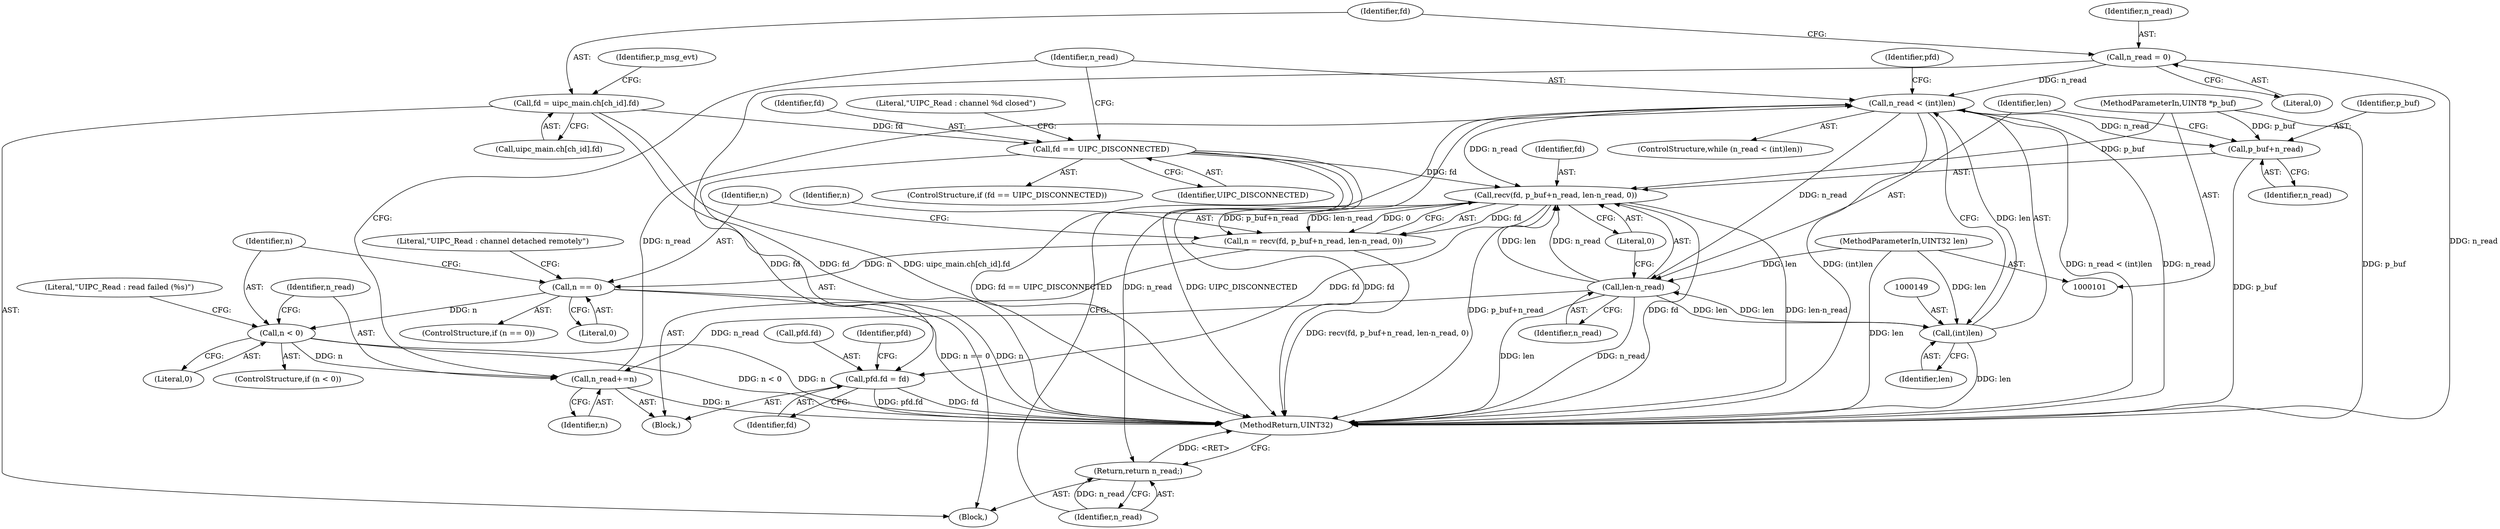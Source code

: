 digraph "0_Android_472271b153c5dc53c28beac55480a8d8434b2d5c_70@API" {
"1000146" [label="(Call,n_read < (int)len)"];
"1000109" [label="(Call,n_read = 0)"];
"1000241" [label="(Call,n_read+=n)"];
"1000231" [label="(Call,n < 0)"];
"1000218" [label="(Call,n == 0)"];
"1000206" [label="(Call,n = recv(fd, p_buf+n_read, len-n_read, 0))"];
"1000208" [label="(Call,recv(fd, p_buf+n_read, len-n_read, 0))"];
"1000136" [label="(Call,fd == UIPC_DISCONNECTED)"];
"1000113" [label="(Call,fd = uipc_main.ch[ch_id].fd)"];
"1000104" [label="(MethodParameterIn,UINT8 *p_buf)"];
"1000146" [label="(Call,n_read < (int)len)"];
"1000148" [label="(Call,(int)len)"];
"1000213" [label="(Call,len-n_read)"];
"1000105" [label="(MethodParameterIn,UINT32 len)"];
"1000152" [label="(Call,pfd.fd = fd)"];
"1000210" [label="(Call,p_buf+n_read)"];
"1000244" [label="(Return,return n_read;)"];
"1000242" [label="(Identifier,n_read)"];
"1000145" [label="(ControlStructure,while (n_read < (int)len))"];
"1000243" [label="(Identifier,n)"];
"1000213" [label="(Call,len-n_read)"];
"1000233" [label="(Literal,0)"];
"1000223" [label="(Literal,\"UIPC_Read : channel detached remotely\")"];
"1000137" [label="(Identifier,fd)"];
"1000151" [label="(Block,)"];
"1000111" [label="(Literal,0)"];
"1000104" [label="(MethodParameterIn,UINT8 *p_buf)"];
"1000141" [label="(Literal,\"UIPC_Read : channel %d closed\")"];
"1000219" [label="(Identifier,n)"];
"1000159" [label="(Identifier,pfd)"];
"1000153" [label="(Call,pfd.fd)"];
"1000150" [label="(Identifier,len)"];
"1000210" [label="(Call,p_buf+n_read)"];
"1000106" [label="(Block,)"];
"1000152" [label="(Call,pfd.fd = fd)"];
"1000214" [label="(Identifier,len)"];
"1000156" [label="(Identifier,fd)"];
"1000220" [label="(Literal,0)"];
"1000115" [label="(Call,uipc_main.ch[ch_id].fd)"];
"1000136" [label="(Call,fd == UIPC_DISCONNECTED)"];
"1000231" [label="(Call,n < 0)"];
"1000217" [label="(ControlStructure,if (n == 0))"];
"1000206" [label="(Call,n = recv(fd, p_buf+n_read, len-n_read, 0))"];
"1000244" [label="(Return,return n_read;)"];
"1000135" [label="(ControlStructure,if (fd == UIPC_DISCONNECTED))"];
"1000110" [label="(Identifier,n_read)"];
"1000114" [label="(Identifier,fd)"];
"1000209" [label="(Identifier,fd)"];
"1000230" [label="(ControlStructure,if (n < 0))"];
"1000154" [label="(Identifier,pfd)"];
"1000109" [label="(Call,n_read = 0)"];
"1000212" [label="(Identifier,n_read)"];
"1000113" [label="(Call,fd = uipc_main.ch[ch_id].fd)"];
"1000105" [label="(MethodParameterIn,UINT32 len)"];
"1000246" [label="(MethodReturn,UINT32)"];
"1000218" [label="(Call,n == 0)"];
"1000147" [label="(Identifier,n_read)"];
"1000211" [label="(Identifier,p_buf)"];
"1000215" [label="(Identifier,n_read)"];
"1000146" [label="(Call,n_read < (int)len)"];
"1000241" [label="(Call,n_read+=n)"];
"1000245" [label="(Identifier,n_read)"];
"1000236" [label="(Literal,\"UIPC_Read : read failed (%s)\")"];
"1000148" [label="(Call,(int)len)"];
"1000208" [label="(Call,recv(fd, p_buf+n_read, len-n_read, 0))"];
"1000207" [label="(Identifier,n)"];
"1000232" [label="(Identifier,n)"];
"1000138" [label="(Identifier,UIPC_DISCONNECTED)"];
"1000216" [label="(Literal,0)"];
"1000124" [label="(Identifier,p_msg_evt)"];
"1000146" -> "1000145"  [label="AST: "];
"1000146" -> "1000148"  [label="CFG: "];
"1000147" -> "1000146"  [label="AST: "];
"1000148" -> "1000146"  [label="AST: "];
"1000154" -> "1000146"  [label="CFG: "];
"1000245" -> "1000146"  [label="CFG: "];
"1000146" -> "1000246"  [label="DDG: (int)len"];
"1000146" -> "1000246"  [label="DDG: n_read < (int)len"];
"1000146" -> "1000246"  [label="DDG: n_read"];
"1000109" -> "1000146"  [label="DDG: n_read"];
"1000241" -> "1000146"  [label="DDG: n_read"];
"1000148" -> "1000146"  [label="DDG: len"];
"1000146" -> "1000208"  [label="DDG: n_read"];
"1000146" -> "1000210"  [label="DDG: n_read"];
"1000146" -> "1000213"  [label="DDG: n_read"];
"1000146" -> "1000244"  [label="DDG: n_read"];
"1000109" -> "1000106"  [label="AST: "];
"1000109" -> "1000111"  [label="CFG: "];
"1000110" -> "1000109"  [label="AST: "];
"1000111" -> "1000109"  [label="AST: "];
"1000114" -> "1000109"  [label="CFG: "];
"1000109" -> "1000246"  [label="DDG: n_read"];
"1000241" -> "1000151"  [label="AST: "];
"1000241" -> "1000243"  [label="CFG: "];
"1000242" -> "1000241"  [label="AST: "];
"1000243" -> "1000241"  [label="AST: "];
"1000147" -> "1000241"  [label="CFG: "];
"1000241" -> "1000246"  [label="DDG: n"];
"1000231" -> "1000241"  [label="DDG: n"];
"1000213" -> "1000241"  [label="DDG: n_read"];
"1000231" -> "1000230"  [label="AST: "];
"1000231" -> "1000233"  [label="CFG: "];
"1000232" -> "1000231"  [label="AST: "];
"1000233" -> "1000231"  [label="AST: "];
"1000236" -> "1000231"  [label="CFG: "];
"1000242" -> "1000231"  [label="CFG: "];
"1000231" -> "1000246"  [label="DDG: n < 0"];
"1000231" -> "1000246"  [label="DDG: n"];
"1000218" -> "1000231"  [label="DDG: n"];
"1000218" -> "1000217"  [label="AST: "];
"1000218" -> "1000220"  [label="CFG: "];
"1000219" -> "1000218"  [label="AST: "];
"1000220" -> "1000218"  [label="AST: "];
"1000223" -> "1000218"  [label="CFG: "];
"1000232" -> "1000218"  [label="CFG: "];
"1000218" -> "1000246"  [label="DDG: n"];
"1000218" -> "1000246"  [label="DDG: n == 0"];
"1000206" -> "1000218"  [label="DDG: n"];
"1000206" -> "1000151"  [label="AST: "];
"1000206" -> "1000208"  [label="CFG: "];
"1000207" -> "1000206"  [label="AST: "];
"1000208" -> "1000206"  [label="AST: "];
"1000219" -> "1000206"  [label="CFG: "];
"1000206" -> "1000246"  [label="DDG: recv(fd, p_buf+n_read, len-n_read, 0)"];
"1000208" -> "1000206"  [label="DDG: fd"];
"1000208" -> "1000206"  [label="DDG: p_buf+n_read"];
"1000208" -> "1000206"  [label="DDG: len-n_read"];
"1000208" -> "1000206"  [label="DDG: 0"];
"1000208" -> "1000216"  [label="CFG: "];
"1000209" -> "1000208"  [label="AST: "];
"1000210" -> "1000208"  [label="AST: "];
"1000213" -> "1000208"  [label="AST: "];
"1000216" -> "1000208"  [label="AST: "];
"1000208" -> "1000246"  [label="DDG: p_buf+n_read"];
"1000208" -> "1000246"  [label="DDG: fd"];
"1000208" -> "1000246"  [label="DDG: len-n_read"];
"1000208" -> "1000152"  [label="DDG: fd"];
"1000136" -> "1000208"  [label="DDG: fd"];
"1000104" -> "1000208"  [label="DDG: p_buf"];
"1000213" -> "1000208"  [label="DDG: len"];
"1000213" -> "1000208"  [label="DDG: n_read"];
"1000136" -> "1000135"  [label="AST: "];
"1000136" -> "1000138"  [label="CFG: "];
"1000137" -> "1000136"  [label="AST: "];
"1000138" -> "1000136"  [label="AST: "];
"1000141" -> "1000136"  [label="CFG: "];
"1000147" -> "1000136"  [label="CFG: "];
"1000136" -> "1000246"  [label="DDG: fd == UIPC_DISCONNECTED"];
"1000136" -> "1000246"  [label="DDG: UIPC_DISCONNECTED"];
"1000136" -> "1000246"  [label="DDG: fd"];
"1000113" -> "1000136"  [label="DDG: fd"];
"1000136" -> "1000152"  [label="DDG: fd"];
"1000113" -> "1000106"  [label="AST: "];
"1000113" -> "1000115"  [label="CFG: "];
"1000114" -> "1000113"  [label="AST: "];
"1000115" -> "1000113"  [label="AST: "];
"1000124" -> "1000113"  [label="CFG: "];
"1000113" -> "1000246"  [label="DDG: fd"];
"1000113" -> "1000246"  [label="DDG: uipc_main.ch[ch_id].fd"];
"1000104" -> "1000101"  [label="AST: "];
"1000104" -> "1000246"  [label="DDG: p_buf"];
"1000104" -> "1000210"  [label="DDG: p_buf"];
"1000148" -> "1000150"  [label="CFG: "];
"1000149" -> "1000148"  [label="AST: "];
"1000150" -> "1000148"  [label="AST: "];
"1000148" -> "1000246"  [label="DDG: len"];
"1000213" -> "1000148"  [label="DDG: len"];
"1000105" -> "1000148"  [label="DDG: len"];
"1000148" -> "1000213"  [label="DDG: len"];
"1000213" -> "1000215"  [label="CFG: "];
"1000214" -> "1000213"  [label="AST: "];
"1000215" -> "1000213"  [label="AST: "];
"1000216" -> "1000213"  [label="CFG: "];
"1000213" -> "1000246"  [label="DDG: len"];
"1000213" -> "1000246"  [label="DDG: n_read"];
"1000105" -> "1000213"  [label="DDG: len"];
"1000105" -> "1000101"  [label="AST: "];
"1000105" -> "1000246"  [label="DDG: len"];
"1000152" -> "1000151"  [label="AST: "];
"1000152" -> "1000156"  [label="CFG: "];
"1000153" -> "1000152"  [label="AST: "];
"1000156" -> "1000152"  [label="AST: "];
"1000159" -> "1000152"  [label="CFG: "];
"1000152" -> "1000246"  [label="DDG: pfd.fd"];
"1000152" -> "1000246"  [label="DDG: fd"];
"1000210" -> "1000212"  [label="CFG: "];
"1000211" -> "1000210"  [label="AST: "];
"1000212" -> "1000210"  [label="AST: "];
"1000214" -> "1000210"  [label="CFG: "];
"1000210" -> "1000246"  [label="DDG: p_buf"];
"1000244" -> "1000106"  [label="AST: "];
"1000244" -> "1000245"  [label="CFG: "];
"1000245" -> "1000244"  [label="AST: "];
"1000246" -> "1000244"  [label="CFG: "];
"1000244" -> "1000246"  [label="DDG: <RET>"];
"1000245" -> "1000244"  [label="DDG: n_read"];
}
